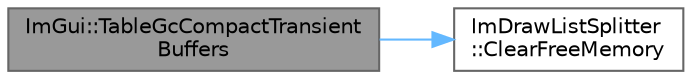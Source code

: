 digraph "ImGui::TableGcCompactTransientBuffers"
{
 // LATEX_PDF_SIZE
  bgcolor="transparent";
  edge [fontname=Helvetica,fontsize=10,labelfontname=Helvetica,labelfontsize=10];
  node [fontname=Helvetica,fontsize=10,shape=box,height=0.2,width=0.4];
  rankdir="LR";
  Node1 [id="Node000001",label="ImGui::TableGcCompactTransient\lBuffers",height=0.2,width=0.4,color="gray40", fillcolor="grey60", style="filled", fontcolor="black",tooltip=" "];
  Node1 -> Node2 [id="edge1_Node000001_Node000002",color="steelblue1",style="solid",tooltip=" "];
  Node2 [id="Node000002",label="ImDrawListSplitter\l::ClearFreeMemory",height=0.2,width=0.4,color="grey40", fillcolor="white", style="filled",URL="$struct_im_draw_list_splitter.html#a95dbdaa7ea2a0328a85732ed210a549b",tooltip=" "];
}
